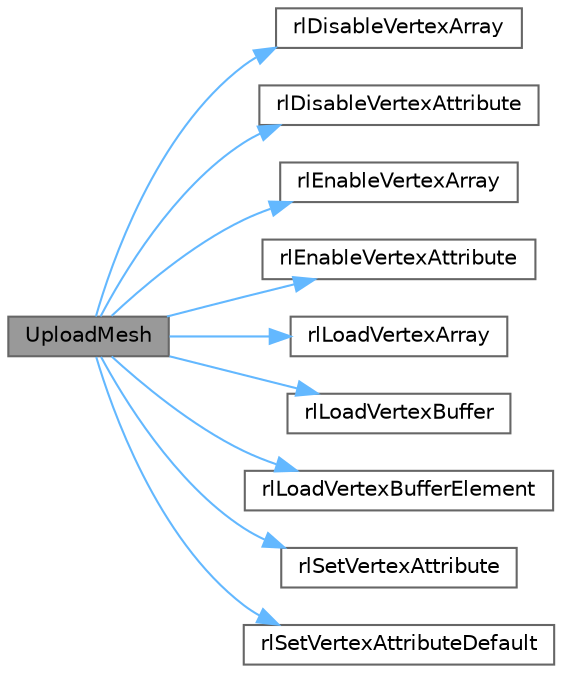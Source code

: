 digraph "UploadMesh"
{
 // LATEX_PDF_SIZE
  bgcolor="transparent";
  edge [fontname=Helvetica,fontsize=10,labelfontname=Helvetica,labelfontsize=10];
  node [fontname=Helvetica,fontsize=10,shape=box,height=0.2,width=0.4];
  rankdir="LR";
  Node1 [id="Node000001",label="UploadMesh",height=0.2,width=0.4,color="gray40", fillcolor="grey60", style="filled", fontcolor="black",tooltip=" "];
  Node1 -> Node2 [id="edge19_Node000001_Node000002",color="steelblue1",style="solid",tooltip=" "];
  Node2 [id="Node000002",label="rlDisableVertexArray",height=0.2,width=0.4,color="grey40", fillcolor="white", style="filled",URL="$_classes_2lib_2rlgl_8h.html#a59da4a10039bd0ea5387568e3ebac3ab",tooltip=" "];
  Node1 -> Node3 [id="edge20_Node000001_Node000003",color="steelblue1",style="solid",tooltip=" "];
  Node3 [id="Node000003",label="rlDisableVertexAttribute",height=0.2,width=0.4,color="grey40", fillcolor="white", style="filled",URL="$_classes_2lib_2rlgl_8h.html#a5a6c7335b340a1030c7031c915a7afca",tooltip=" "];
  Node1 -> Node4 [id="edge21_Node000001_Node000004",color="steelblue1",style="solid",tooltip=" "];
  Node4 [id="Node000004",label="rlEnableVertexArray",height=0.2,width=0.4,color="grey40", fillcolor="white", style="filled",URL="$_classes_2lib_2rlgl_8h.html#a73052fc8fc87bcc9121e4ace939a8b94",tooltip=" "];
  Node1 -> Node5 [id="edge22_Node000001_Node000005",color="steelblue1",style="solid",tooltip=" "];
  Node5 [id="Node000005",label="rlEnableVertexAttribute",height=0.2,width=0.4,color="grey40", fillcolor="white", style="filled",URL="$_classes_2lib_2rlgl_8h.html#ab34d99f01efe8bf8c7001dce2028efe6",tooltip=" "];
  Node1 -> Node6 [id="edge23_Node000001_Node000006",color="steelblue1",style="solid",tooltip=" "];
  Node6 [id="Node000006",label="rlLoadVertexArray",height=0.2,width=0.4,color="grey40", fillcolor="white", style="filled",URL="$_classes_2lib_2rlgl_8h.html#a2eaeec971e903ef06f4c1c346f9318f9",tooltip=" "];
  Node1 -> Node7 [id="edge24_Node000001_Node000007",color="steelblue1",style="solid",tooltip=" "];
  Node7 [id="Node000007",label="rlLoadVertexBuffer",height=0.2,width=0.4,color="grey40", fillcolor="white", style="filled",URL="$_classes_2lib_2rlgl_8h.html#a3759c19026cbaacbcb7e00402cac983d",tooltip=" "];
  Node1 -> Node8 [id="edge25_Node000001_Node000008",color="steelblue1",style="solid",tooltip=" "];
  Node8 [id="Node000008",label="rlLoadVertexBufferElement",height=0.2,width=0.4,color="grey40", fillcolor="white", style="filled",URL="$_classes_2lib_2rlgl_8h.html#a66a16e3a0160c6d011ffe495484a6000",tooltip=" "];
  Node1 -> Node9 [id="edge26_Node000001_Node000009",color="steelblue1",style="solid",tooltip=" "];
  Node9 [id="Node000009",label="rlSetVertexAttribute",height=0.2,width=0.4,color="grey40", fillcolor="white", style="filled",URL="$_classes_2lib_2rlgl_8h.html#a5ef07a4e59222be79c6ff4d514a64e23",tooltip=" "];
  Node1 -> Node10 [id="edge27_Node000001_Node000010",color="steelblue1",style="solid",tooltip=" "];
  Node10 [id="Node000010",label="rlSetVertexAttributeDefault",height=0.2,width=0.4,color="grey40", fillcolor="white", style="filled",URL="$_classes_2lib_2rlgl_8h.html#ab540f097d1d6f44d724e03df102770d1",tooltip=" "];
}
